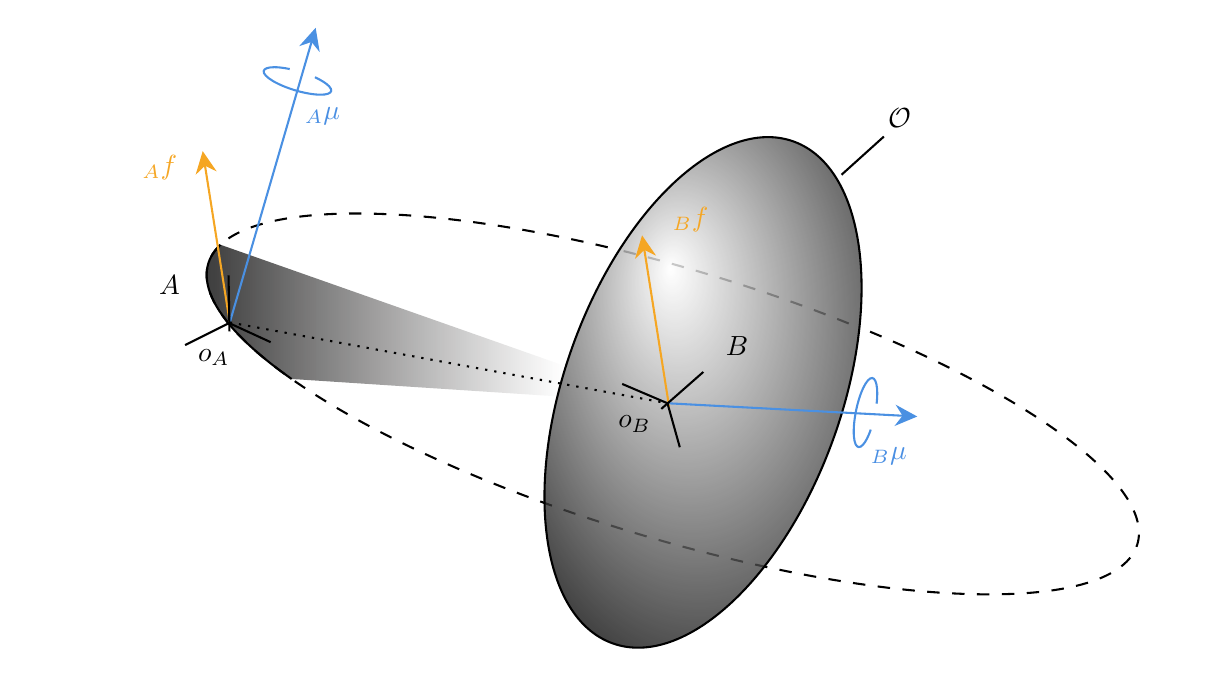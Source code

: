 

  
\tikzset {_ihc2bfk0w/.code = {\pgfsetadditionalshadetransform{ \pgftransformshift{\pgfpoint{79.86 bp } { -104.94 bp }  }  \pgftransformscale{1.32 }  }}}
\pgfdeclareradialshading{_2ttyzxg6r}{\pgfpoint{-64bp}{88bp}}{rgb(0bp)=(1,1,1);
rgb(0bp)=(1,1,1);
rgb(25bp)=(0,0,0);
rgb(400bp)=(0,0,0)}
\tikzset{_fvy31m3b6/.code = {\pgfsetadditionalshadetransform{\pgftransformshift{\pgfpoint{79.86 bp } { -104.94 bp }  }  \pgftransformscale{1.32 } }}}
\pgfdeclareradialshading{_au7hy64ap} { \pgfpoint{-64bp} {88bp}} {color(0bp)=(transparent!20);
color(0bp)=(transparent!20);
color(25bp)=(transparent!20);
color(400bp)=(transparent!20)} 
\pgfdeclarefading{_67r6k6ork}{\tikz \fill[shading=_au7hy64ap,_fvy31m3b6] (0,0) rectangle (50bp,50bp); } 

  
\tikzset {_yvjle5y29/.code = {\pgfsetadditionalshadetransform{ \pgftransformshift{\pgfpoint{0 bp } { -25 bp }  }  \pgftransformrotate{0 }  \pgftransformscale{2 }  }}}
\pgfdeclarehorizontalshading{_rxx91qmqw}{150bp}{rgb(0bp)=(0,0,0);
rgb(37.5bp)=(0,0,0);
rgb(56.607bp)=(0.13,0.12,0.12);
rgb(100bp)=(0.13,0.12,0.12)}
\tikzset{_dlwgzgyhx/.code = {\pgfsetadditionalshadetransform{\pgftransformshift{\pgfpoint{0 bp } { -25 bp }  }  \pgftransformrotate{0 }  \pgftransformscale{2 } }}}
\pgfdeclarehorizontalshading{_xq78snmr2} {150bp} {color(0bp)=(transparent!20);
color(37.5bp)=(transparent!20);
color(56.607bp)=(transparent!100);
color(100bp)=(transparent!100) } 
\pgfdeclarefading{_wkbckgd0k}{\tikz \fill[shading=_xq78snmr2,_dlwgzgyhx] (0,0) rectangle (50bp,50bp); } 
\tikzset{every picture/.style={line width=0.75pt}} %

\begin{tikzpicture}[x=0.75pt,y=0.75pt,yscale=-1,xscale=1]

\draw  [draw opacity=0][dash pattern={on 4.5pt off 4.5pt}] (446.76,172.75) .. controls (472.49,183.48) and (496.36,195.23) .. (516.81,207.55) .. controls (600.9,258.22) and (595.16,299.3) .. (503.98,299.3) .. controls (412.79,299.3) and (270.7,258.22) .. (186.6,207.55) .. controls (102.51,156.88) and (108.25,115.8) .. (199.43,115.8) .. controls (235.41,115.8) and (279.31,122.2) .. (324.45,133.05) -- (351.71,207.55) -- cycle ; \draw  [dash pattern={on 4.5pt off 4.5pt}] (446.76,172.75) .. controls (472.49,183.48) and (496.36,195.23) .. (516.81,207.55) .. controls (600.9,258.22) and (595.16,299.3) .. (503.98,299.3) .. controls (412.79,299.3) and (270.7,258.22) .. (186.6,207.55) .. controls (102.51,156.88) and (108.25,115.8) .. (199.43,115.8) .. controls (235.41,115.8) and (279.31,122.2) .. (324.45,133.05) ;
\draw  [draw opacity=0][dash pattern={on 4.5pt off 4.5pt}] (328.03,133.92) .. controls (365.94,143.31) and (404.54,155.77) .. (439.88,170.18) -- (350.06,207.14) -- cycle ; \draw  [dash pattern={on 4.5pt off 4.5pt}] (328.03,133.92) .. controls (365.94,143.31) and (404.54,155.77) .. (439.88,170.18) ;
\path  [shading=_2ttyzxg6r,_ihc2bfk0w,path fading= _67r6k6ork ,fading transform={xshift=2}] (322.63,322.88) .. controls (288,310.38) and (279.47,246.12) .. (303.57,179.36) .. controls (327.67,112.6) and (375.28,68.62) .. (409.91,81.12) .. controls (444.53,93.62) and (453.07,157.87) .. (428.96,224.63) .. controls (404.86,291.39) and (357.26,335.38) .. (322.63,322.88) -- cycle ; %
 \draw  [color={rgb, 255:red, 0; green, 0; blue, 0 }  ,draw opacity=1 ] (322.63,322.88) .. controls (288,310.38) and (279.47,246.12) .. (303.57,179.36) .. controls (327.67,112.6) and (375.28,68.62) .. (409.91,81.12) .. controls (444.53,93.62) and (453.07,157.87) .. (428.96,224.63) .. controls (404.86,291.39) and (357.26,335.38) .. (322.63,322.88) -- cycle ; %

\draw  [draw opacity=0][shading=_rxx91qmqw,_yvjle5y29,path fading= _wkbckgd0k ,fading transform={xshift=2}][line width=0.75]  (168.06,195.53) .. controls (129.57,168.51) and (118.39,145.19) .. (133.76,130.87) -- (351.71,207.55) -- cycle ; \draw  [color={rgb, 255:red, 0; green, 0; blue, 0 }  ,draw opacity=1 ][line width=0.75]  (168.06,195.53) .. controls (129.57,168.51) and (118.39,145.19) .. (133.76,130.87) ;
\draw [color={rgb, 255:red, 245; green, 166; blue, 35 }  ,draw opacity=1 ]   (138.26,168.3) -- (125.69,88.74) ;
\draw [shift={(125.22,85.77)}, rotate = 81.02] [fill={rgb, 255:red, 245; green, 166; blue, 35 }  ,fill opacity=1 ][line width=0.08]  [draw opacity=0] (10.72,-5.15) -- (0,0) -- (10.72,5.15) -- (7.12,0) -- cycle    ;
\draw  [draw opacity=0] (179.3,50.17) .. controls (182.36,51.58) and (184.84,53.12) .. (186.16,54.56) .. controls (189.24,57.92) and (184.89,59.48) .. (176.44,58.03) .. controls (167.99,56.59) and (158.65,52.69) .. (155.57,49.33) .. controls (152.49,45.96) and (156.84,44.41) .. (165.29,45.86) .. controls (165.9,45.96) and (166.51,46.08) .. (167.13,46.21) -- (170.87,51.94) -- cycle ; \draw  [color={rgb, 255:red, 74; green, 144; blue, 226 }  ,draw opacity=1 ] (179.3,50.17) .. controls (182.36,51.58) and (184.84,53.12) .. (186.16,54.56) .. controls (189.24,57.92) and (184.89,59.48) .. (176.44,58.03) .. controls (167.99,56.59) and (158.65,52.69) .. (155.57,49.33) .. controls (152.49,45.96) and (156.84,44.41) .. (165.29,45.86) .. controls (165.9,45.96) and (166.51,46.08) .. (167.13,46.21) ;
\draw [color={rgb, 255:red, 74; green, 144; blue, 226 }  ,draw opacity=1 ]   (138.26,168.3) -- (178.8,29.21) ;
\draw [shift={(179.64,26.33)}, rotate = 106.25] [fill={rgb, 255:red, 74; green, 144; blue, 226 }  ,fill opacity=1 ][line width=0.08]  [draw opacity=0] (10.72,-5.15) -- (0,0) -- (10.72,5.15) -- (7.12,0) -- cycle    ;
\draw [color={rgb, 255:red, 245; green, 166; blue, 35 }  ,draw opacity=1 ]   (349.93,208.86) -- (337.36,129.3) ;
\draw [shift={(336.89,126.33)}, rotate = 81.02] [fill={rgb, 255:red, 245; green, 166; blue, 35 }  ,fill opacity=1 ][line width=0.08]  [draw opacity=0] (10.72,-5.15) -- (0,0) -- (10.72,5.15) -- (7.12,0) -- cycle    ;
\draw  [draw opacity=0] (447.09,219.93) .. controls (445.98,223.12) and (444.67,225.73) .. (443.36,227.18) .. controls (440.3,230.56) and (438.35,226.37) .. (439,217.82) .. controls (439.65,209.28) and (442.65,199.61) .. (445.71,196.23) .. controls (448.77,192.85) and (450.73,197.04) .. (450.08,205.58) .. controls (450.03,206.2) and (449.97,206.82) .. (449.9,207.45) -- (444.54,211.7) -- cycle ; \draw  [color={rgb, 255:red, 74; green, 144; blue, 226 }  ,draw opacity=1 ] (447.09,219.93) .. controls (445.98,223.12) and (444.67,225.73) .. (443.36,227.18) .. controls (440.3,230.56) and (438.35,226.37) .. (439,217.82) .. controls (439.65,209.28) and (442.65,199.61) .. (445.71,196.23) .. controls (448.77,192.85) and (450.73,197.04) .. (450.08,205.58) .. controls (450.03,206.2) and (449.97,206.82) .. (449.9,207.45) ;
\draw [color={rgb, 255:red, 74; green, 144; blue, 226 }  ,draw opacity=1 ]   (349.14,207.23) -- (466.49,213.46) ;
\draw [shift={(469.49,213.62)}, rotate = 183.04] [fill={rgb, 255:red, 74; green, 144; blue, 226 }  ,fill opacity=1 ][line width=0.08]  [draw opacity=0] (10.72,-5.15) -- (0,0) -- (10.72,5.15) -- (7.12,0) -- cycle    ;
\draw   (116.74,179.19) -- (137.96,168.6) -- (157.96,177.8) ;
\draw    (138.11,172.65) -- (137.66,145.66) ;

\draw   (327.32,197.92) -- (349.14,207.23) -- (355.08,228.42) ;
\draw    (346.15,209.96) -- (366.42,192.15) ;

\draw  [dash pattern={on 0.84pt off 2.51pt}]  (138.26,168.3) -- (349.14,207.23) ;
\draw    (453.4,78.74) -- (433,97.14) ;

\draw (173.12,63.04) node [anchor=north west][inner sep=0.75pt]  [color={rgb, 255:red, 245; green, 166; blue, 35 }  ,opacity=1 ]  {$\textcolor[rgb]{0.29,0.56,0.89}{_{A} \mu }$};
\draw (350.19,111.46) node [anchor=north west][inner sep=0.75pt]    {$\textcolor[rgb]{0.96,0.65,0.14}{_{B} f}$};
\draw (445.7,227.12) node [anchor=north west][inner sep=0.75pt]    {$\textcolor[rgb]{0.29,0.56,0.89}{_{B} \mu }$};
\draw (102.73,144.01) node [anchor=north west][inner sep=0.75pt]    {$A$};
\draw (375.78,173.75) node [anchor=north west][inner sep=0.75pt]    {$B$};
\draw (323.94,211.87) node [anchor=north west][inner sep=0.75pt]    {$o_{B}$};
\draw (121.49,179.83) node [anchor=north west][inner sep=0.75pt]    {$o_{A}$};
\draw (454,63.8) node [anchor=north west][inner sep=0.75pt]    {$\mathcal{O}$};
\draw (94.72,86.24) node [anchor=north west][inner sep=0.75pt]  [color={rgb, 255:red, 245; green, 166; blue, 35 }  ,opacity=1 ]  {$\textcolor[rgb]{0.96,0.65,0.14}{_{A} f}$};


\end{tikzpicture}
